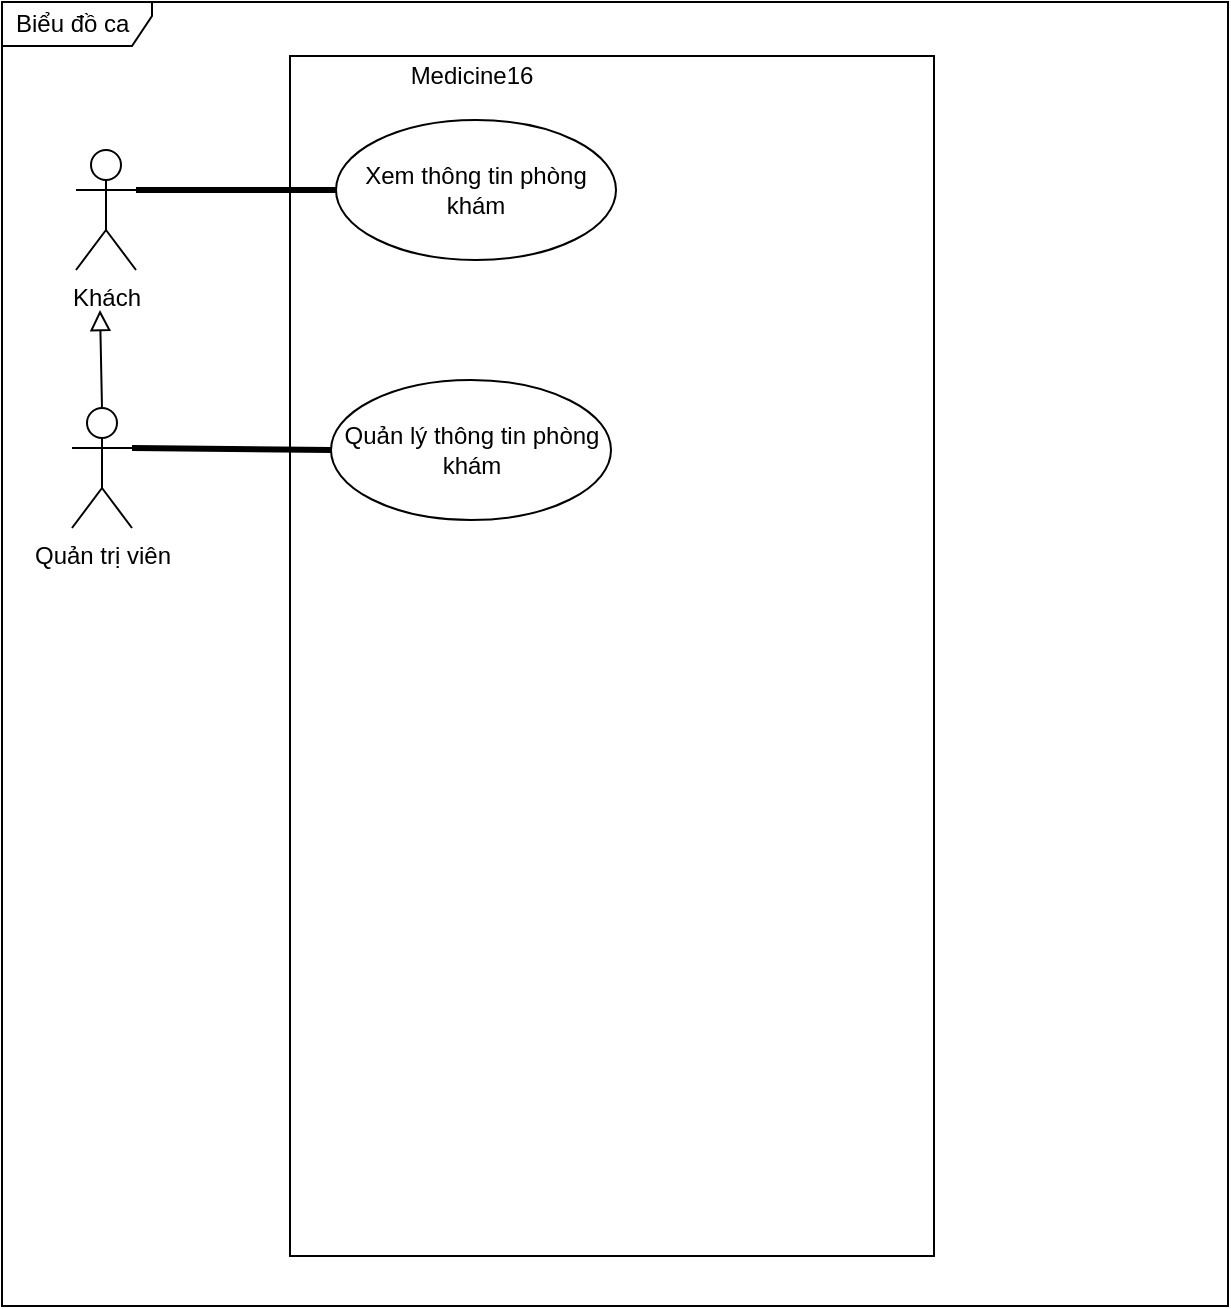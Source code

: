 <mxfile>
    <diagram id="3CGOplF_25yKbEWaD3JT" name="ca">
        <mxGraphModel dx="1423" dy="1913" grid="0" gridSize="10" guides="1" tooltips="1" connect="1" arrows="1" fold="1" page="1" pageScale="1" pageWidth="850" pageHeight="1100" math="0" shadow="0">
            <root>
                <mxCell id="0"/>
                <mxCell id="1" parent="0"/>
                <mxCell id="218" value="Biểu đồ ca" style="shape=umlFrame;whiteSpace=wrap;html=1;width=75;height=22;boundedLbl=1;verticalAlign=middle;align=left;spacingLeft=5;" parent="1" vertex="1">
                    <mxGeometry x="14" y="-76" width="613" height="652" as="geometry"/>
                </mxCell>
                <mxCell id="263" value="" style="rounded=0;whiteSpace=wrap;html=1;" parent="1" vertex="1">
                    <mxGeometry x="158" y="-49" width="322" height="600" as="geometry"/>
                </mxCell>
                <mxCell id="90" value="Quản trị viên" style="shape=umlActor;verticalLabelPosition=bottom;verticalAlign=top;html=1;" parent="1" vertex="1">
                    <mxGeometry x="49" y="127" width="30" height="60" as="geometry"/>
                </mxCell>
                <mxCell id="91" value="Xem thông tin phòng khám" style="ellipse;whiteSpace=wrap;html=1;" parent="1" vertex="1">
                    <mxGeometry x="181" y="-17" width="140" height="70" as="geometry"/>
                </mxCell>
                <mxCell id="92" value="Quản lý thông tin phòng khám" style="ellipse;whiteSpace=wrap;html=1;" parent="1" vertex="1">
                    <mxGeometry x="178.5" y="113" width="140" height="70" as="geometry"/>
                </mxCell>
                <mxCell id="93" value="" style="endArrow=none;startArrow=none;endFill=0;startFill=0;endSize=8;html=1;verticalAlign=bottom;labelBackgroundColor=none;strokeWidth=3;exitX=1;exitY=0.333;exitDx=0;exitDy=0;exitPerimeter=0;entryX=0;entryY=0.5;entryDx=0;entryDy=0;" parent="1" source="219" target="91" edge="1">
                    <mxGeometry width="160" relative="1" as="geometry">
                        <mxPoint x="68" y="130" as="sourcePoint"/>
                        <mxPoint x="211" y="231" as="targetPoint"/>
                    </mxGeometry>
                </mxCell>
                <mxCell id="94" value="" style="endArrow=none;startArrow=none;endFill=0;startFill=0;endSize=8;html=1;verticalAlign=bottom;labelBackgroundColor=none;strokeWidth=3;exitX=1;exitY=0.333;exitDx=0;exitDy=0;exitPerimeter=0;entryX=0;entryY=0.5;entryDx=0;entryDy=0;" parent="1" source="90" target="92" edge="1">
                    <mxGeometry width="160" relative="1" as="geometry">
                        <mxPoint x="68" y="130" as="sourcePoint"/>
                        <mxPoint x="337" y="242" as="targetPoint"/>
                    </mxGeometry>
                </mxCell>
                <mxCell id="219" value="Khách" style="shape=umlActor;verticalLabelPosition=bottom;verticalAlign=top;html=1;" parent="1" vertex="1">
                    <mxGeometry x="51" y="-2" width="30" height="60" as="geometry"/>
                </mxCell>
                <mxCell id="267" value="" style="endArrow=block;html=1;rounded=0;align=center;verticalAlign=bottom;endFill=0;labelBackgroundColor=none;endSize=8;exitX=0.5;exitY=0;exitDx=0;exitDy=0;exitPerimeter=0;" parent="1" source="90" edge="1">
                    <mxGeometry relative="1" as="geometry">
                        <mxPoint x="53" y="110" as="sourcePoint"/>
                        <mxPoint x="63" y="78" as="targetPoint"/>
                    </mxGeometry>
                </mxCell>
                <mxCell id="268" value="" style="resizable=0;html=1;align=center;verticalAlign=top;labelBackgroundColor=none;" parent="267" connectable="0" vertex="1">
                    <mxGeometry relative="1" as="geometry"/>
                </mxCell>
                <mxCell id="270" value="Medicine16" style="text;html=1;strokeColor=none;fillColor=none;align=center;verticalAlign=middle;whiteSpace=wrap;rounded=0;" parent="1" vertex="1">
                    <mxGeometry x="228.5" y="-49" width="40" height="20" as="geometry"/>
                </mxCell>
            </root>
        </mxGraphModel>
    </diagram>
    <diagram id="HT-kcf05mH7y3KA-HaJt" name="Nháp">
        <mxGraphModel dx="1855" dy="574" grid="0" gridSize="10" guides="1" tooltips="1" connect="1" arrows="1" fold="1" page="1" pageScale="1" pageWidth="850" pageHeight="1100" math="0" shadow="0">
            <root>
                <mxCell id="GfGqxMvwCuDYOrnApSIa-0"/>
                <mxCell id="GfGqxMvwCuDYOrnApSIa-1" parent="GfGqxMvwCuDYOrnApSIa-0"/>
                <mxCell id="KA0_QR6ETRWi7qy15WYJ-0" value="&lt;span style=&quot;font-weight: 700 ; text-align: center&quot;&gt;Biểu đồ ca&lt;/span&gt;" style="shape=umlFrame;whiteSpace=wrap;html=1;width=79;height=24;boundedLbl=1;verticalAlign=middle;align=left;spacingLeft=5;" parent="GfGqxMvwCuDYOrnApSIa-1" vertex="1">
                    <mxGeometry x="-69" y="348" width="617" height="527" as="geometry"/>
                </mxCell>
                <mxCell id="KA0_QR6ETRWi7qy15WYJ-1" value="" style="rounded=0;whiteSpace=wrap;html=1;" parent="GfGqxMvwCuDYOrnApSIa-1" vertex="1">
                    <mxGeometry x="98" y="370" width="416" height="471" as="geometry"/>
                </mxCell>
                <mxCell id="KA0_QR6ETRWi7qy15WYJ-2" value="Nhân viên" style="shape=umlActor;verticalLabelPosition=bottom;verticalAlign=top;html=1;" parent="GfGqxMvwCuDYOrnApSIa-1" vertex="1">
                    <mxGeometry x="-34" y="490" width="30" height="60" as="geometry"/>
                </mxCell>
                <mxCell id="KA0_QR6ETRWi7qy15WYJ-3" value="Quản trị viên" style="shape=umlActor;verticalLabelPosition=bottom;verticalAlign=top;html=1;" parent="GfGqxMvwCuDYOrnApSIa-1" vertex="1">
                    <mxGeometry x="-34" y="671" width="30" height="60" as="geometry"/>
                </mxCell>
                <mxCell id="KA0_QR6ETRWi7qy15WYJ-4" value="Đăng ký nhân viên mới" style="ellipse;whiteSpace=wrap;html=1;" parent="GfGqxMvwCuDYOrnApSIa-1" vertex="1">
                    <mxGeometry x="149" y="404" width="140" height="70" as="geometry"/>
                </mxCell>
                <mxCell id="KA0_QR6ETRWi7qy15WYJ-5" value="Quản lý nhân viên" style="ellipse;whiteSpace=wrap;html=1;" parent="GfGqxMvwCuDYOrnApSIa-1" vertex="1">
                    <mxGeometry x="149" y="486" width="140" height="70" as="geometry"/>
                </mxCell>
                <mxCell id="KA0_QR6ETRWi7qy15WYJ-6" value="Quản lý tài khoản" style="ellipse;whiteSpace=wrap;html=1;" parent="GfGqxMvwCuDYOrnApSIa-1" vertex="1">
                    <mxGeometry x="149" y="566" width="140" height="70" as="geometry"/>
                </mxCell>
                <mxCell id="KA0_QR6ETRWi7qy15WYJ-7" value="" style="endArrow=none;startArrow=none;endFill=0;startFill=0;endSize=8;html=1;verticalAlign=bottom;labelBackgroundColor=none;strokeWidth=3;exitX=1;exitY=0.333;exitDx=0;exitDy=0;exitPerimeter=0;entryX=0;entryY=0.5;entryDx=0;entryDy=0;" parent="GfGqxMvwCuDYOrnApSIa-1" source="KA0_QR6ETRWi7qy15WYJ-2" target="KA0_QR6ETRWi7qy15WYJ-4" edge="1">
                    <mxGeometry width="160" relative="1" as="geometry">
                        <mxPoint x="248" y="342" as="sourcePoint"/>
                        <mxPoint x="408" y="342" as="targetPoint"/>
                    </mxGeometry>
                </mxCell>
                <mxCell id="KA0_QR6ETRWi7qy15WYJ-8" value="" style="endArrow=none;startArrow=none;endFill=0;startFill=0;endSize=8;html=1;verticalAlign=bottom;labelBackgroundColor=none;strokeWidth=3;exitX=1;exitY=0.333;exitDx=0;exitDy=0;exitPerimeter=0;entryX=0;entryY=0.5;entryDx=0;entryDy=0;" parent="GfGqxMvwCuDYOrnApSIa-1" source="KA0_QR6ETRWi7qy15WYJ-2" target="KA0_QR6ETRWi7qy15WYJ-5" edge="1">
                    <mxGeometry width="160" relative="1" as="geometry">
                        <mxPoint x="248" y="342" as="sourcePoint"/>
                        <mxPoint x="408" y="342" as="targetPoint"/>
                    </mxGeometry>
                </mxCell>
                <mxCell id="KA0_QR6ETRWi7qy15WYJ-9" value="" style="endArrow=none;startArrow=none;endFill=0;startFill=0;endSize=8;html=1;verticalAlign=bottom;labelBackgroundColor=none;strokeWidth=3;exitX=1;exitY=0.333;exitDx=0;exitDy=0;exitPerimeter=0;entryX=0;entryY=0.5;entryDx=0;entryDy=0;" parent="GfGqxMvwCuDYOrnApSIa-1" source="KA0_QR6ETRWi7qy15WYJ-2" target="KA0_QR6ETRWi7qy15WYJ-6" edge="1">
                    <mxGeometry width="160" relative="1" as="geometry">
                        <mxPoint x="248" y="342" as="sourcePoint"/>
                        <mxPoint x="408" y="342" as="targetPoint"/>
                    </mxGeometry>
                </mxCell>
                <mxCell id="KA0_QR6ETRWi7qy15WYJ-10" value="Thay đổi mật khẩu" style="ellipse;whiteSpace=wrap;html=1;" parent="GfGqxMvwCuDYOrnApSIa-1" vertex="1">
                    <mxGeometry x="357" y="570.5" width="140" height="70" as="geometry"/>
                </mxCell>
                <mxCell id="KA0_QR6ETRWi7qy15WYJ-11" value="&amp;lt;&amp;lt;extend&amp;gt;&amp;gt;" style="html=1;verticalAlign=bottom;labelBackgroundColor=none;endArrow=open;endFill=0;dashed=1;exitX=0;exitY=0.5;exitDx=0;exitDy=0;entryX=0.993;entryY=0.588;entryDx=0;entryDy=0;entryPerimeter=0;" parent="GfGqxMvwCuDYOrnApSIa-1" source="KA0_QR6ETRWi7qy15WYJ-10" target="KA0_QR6ETRWi7qy15WYJ-6" edge="1">
                    <mxGeometry width="160" relative="1" as="geometry">
                        <mxPoint x="248" y="467" as="sourcePoint"/>
                        <mxPoint x="408" y="467" as="targetPoint"/>
                    </mxGeometry>
                </mxCell>
                <mxCell id="KA0_QR6ETRWi7qy15WYJ-12" value="Xóa tài khoản nhân viên" style="ellipse;whiteSpace=wrap;html=1;" parent="GfGqxMvwCuDYOrnApSIa-1" vertex="1">
                    <mxGeometry x="151.5" y="657" width="140" height="70" as="geometry"/>
                </mxCell>
                <mxCell id="KA0_QR6ETRWi7qy15WYJ-13" value="Đặt lại mật khẩu đăng nhập" style="ellipse;whiteSpace=wrap;html=1;" parent="GfGqxMvwCuDYOrnApSIa-1" vertex="1">
                    <mxGeometry x="151.5" y="744" width="140" height="70" as="geometry"/>
                </mxCell>
                <mxCell id="KA0_QR6ETRWi7qy15WYJ-14" value="" style="endArrow=none;startArrow=none;endFill=0;startFill=0;endSize=8;html=1;verticalAlign=bottom;labelBackgroundColor=none;strokeWidth=3;exitX=0;exitY=0.5;exitDx=0;exitDy=0;entryX=1;entryY=0.333;entryDx=0;entryDy=0;entryPerimeter=0;" parent="GfGqxMvwCuDYOrnApSIa-1" source="KA0_QR6ETRWi7qy15WYJ-12" target="KA0_QR6ETRWi7qy15WYJ-3" edge="1">
                    <mxGeometry width="160" relative="1" as="geometry">
                        <mxPoint x="314" y="474" as="sourcePoint"/>
                        <mxPoint x="474" y="474" as="targetPoint"/>
                    </mxGeometry>
                </mxCell>
                <mxCell id="KA0_QR6ETRWi7qy15WYJ-15" value="" style="endArrow=none;startArrow=none;endFill=0;startFill=0;endSize=8;html=1;verticalAlign=bottom;labelBackgroundColor=none;strokeWidth=3;entryX=1;entryY=0.333;entryDx=0;entryDy=0;entryPerimeter=0;exitX=0;exitY=0.5;exitDx=0;exitDy=0;" parent="GfGqxMvwCuDYOrnApSIa-1" source="KA0_QR6ETRWi7qy15WYJ-13" target="KA0_QR6ETRWi7qy15WYJ-3" edge="1">
                    <mxGeometry width="160" relative="1" as="geometry">
                        <mxPoint x="357" y="591" as="sourcePoint"/>
                        <mxPoint x="517" y="591" as="targetPoint"/>
                    </mxGeometry>
                </mxCell>
                <mxCell id="KA0_QR6ETRWi7qy15WYJ-16" value="" style="endArrow=block;html=1;rounded=0;align=center;verticalAlign=bottom;endFill=0;labelBackgroundColor=none;endSize=8;exitX=0.5;exitY=0;exitDx=0;exitDy=0;exitPerimeter=0;" parent="GfGqxMvwCuDYOrnApSIa-1" source="KA0_QR6ETRWi7qy15WYJ-3" edge="1">
                    <mxGeometry relative="1" as="geometry">
                        <mxPoint x="-46" y="652" as="sourcePoint"/>
                        <mxPoint x="-19" y="572" as="targetPoint"/>
                    </mxGeometry>
                </mxCell>
                <mxCell id="KA0_QR6ETRWi7qy15WYJ-17" value="" style="resizable=0;html=1;align=center;verticalAlign=top;labelBackgroundColor=none;" parent="KA0_QR6ETRWi7qy15WYJ-16" connectable="0" vertex="1">
                    <mxGeometry relative="1" as="geometry"/>
                </mxCell>
                <mxCell id="KA0_QR6ETRWi7qy15WYJ-18" value="Medicine16" style="text;html=1;strokeColor=none;fillColor=none;align=center;verticalAlign=middle;whiteSpace=wrap;rounded=0;" parent="GfGqxMvwCuDYOrnApSIa-1" vertex="1">
                    <mxGeometry x="274" y="374" width="40" height="20" as="geometry"/>
                </mxCell>
                <mxCell id="6dWUYyxlM9GWvyayEn2V-0" value="Admin" style="shape=umlActor;verticalLabelPosition=bottom;verticalAlign=top;html=1;" vertex="1" parent="GfGqxMvwCuDYOrnApSIa-1">
                    <mxGeometry x="697" y="1106" width="30" height="60" as="geometry"/>
                </mxCell>
                <mxCell id="6dWUYyxlM9GWvyayEn2V-1" value="Doctor" style="shape=umlActor;verticalLabelPosition=bottom;verticalAlign=top;html=1;" vertex="1" parent="GfGqxMvwCuDYOrnApSIa-1">
                    <mxGeometry x="697" y="954" width="30" height="60" as="geometry"/>
                </mxCell>
                <mxCell id="6dWUYyxlM9GWvyayEn2V-2" value="Thêm hồ sơ đến thăm" style="ellipse;whiteSpace=wrap;html=1;" vertex="1" parent="GfGqxMvwCuDYOrnApSIa-1">
                    <mxGeometry x="855" y="912" width="140" height="70" as="geometry"/>
                </mxCell>
                <mxCell id="6dWUYyxlM9GWvyayEn2V-3" value="Xem hồ sơ đến thăm" style="ellipse;whiteSpace=wrap;html=1;" vertex="1" parent="GfGqxMvwCuDYOrnApSIa-1">
                    <mxGeometry x="855" y="996" width="140" height="70" as="geometry"/>
                </mxCell>
                <mxCell id="6dWUYyxlM9GWvyayEn2V-4" value="Chỉnh sửa hồ sơ đến thăm" style="ellipse;whiteSpace=wrap;html=1;" vertex="1" parent="GfGqxMvwCuDYOrnApSIa-1">
                    <mxGeometry x="855" y="1079" width="140" height="70" as="geometry"/>
                </mxCell>
                <mxCell id="6dWUYyxlM9GWvyayEn2V-5" value="Xóa hồ sơ đến thăm" style="ellipse;whiteSpace=wrap;html=1;" vertex="1" parent="GfGqxMvwCuDYOrnApSIa-1">
                    <mxGeometry x="855" y="1162" width="140" height="70" as="geometry"/>
                </mxCell>
                <mxCell id="6dWUYyxlM9GWvyayEn2V-6" value="Thêm hồ sơ đơn thuốc" style="ellipse;whiteSpace=wrap;html=1;" vertex="1" parent="GfGqxMvwCuDYOrnApSIa-1">
                    <mxGeometry x="1067" y="915" width="140" height="70" as="geometry"/>
                </mxCell>
                <mxCell id="6dWUYyxlM9GWvyayEn2V-7" value="Chỉnh sửa hồ sơ đơn thuốc" style="ellipse;whiteSpace=wrap;html=1;" vertex="1" parent="GfGqxMvwCuDYOrnApSIa-1">
                    <mxGeometry x="1063" y="996" width="140" height="70" as="geometry"/>
                </mxCell>
                <mxCell id="6dWUYyxlM9GWvyayEn2V-8" value="Xóa hồ sơ đơn thuốc" style="ellipse;whiteSpace=wrap;html=1;" vertex="1" parent="GfGqxMvwCuDYOrnApSIa-1">
                    <mxGeometry x="1063" y="1087" width="140" height="70" as="geometry"/>
                </mxCell>
                <mxCell id="6dWUYyxlM9GWvyayEn2V-9" value="" style="endArrow=none;startArrow=none;endFill=0;startFill=0;endSize=8;html=1;verticalAlign=bottom;labelBackgroundColor=none;strokeWidth=3;exitX=1;exitY=0.333;exitDx=0;exitDy=0;exitPerimeter=0;entryX=0;entryY=0.5;entryDx=0;entryDy=0;" edge="1" parent="GfGqxMvwCuDYOrnApSIa-1" source="6dWUYyxlM9GWvyayEn2V-1" target="6dWUYyxlM9GWvyayEn2V-2">
                    <mxGeometry width="160" relative="1" as="geometry">
                        <mxPoint x="747" y="993" as="sourcePoint"/>
                        <mxPoint x="907" y="993" as="targetPoint"/>
                    </mxGeometry>
                </mxCell>
                <mxCell id="6dWUYyxlM9GWvyayEn2V-10" value="" style="endArrow=none;startArrow=none;endFill=0;startFill=0;endSize=8;html=1;verticalAlign=bottom;labelBackgroundColor=none;strokeWidth=3;exitX=1;exitY=0.333;exitDx=0;exitDy=0;exitPerimeter=0;entryX=0;entryY=0.5;entryDx=0;entryDy=0;" edge="1" parent="GfGqxMvwCuDYOrnApSIa-1" source="6dWUYyxlM9GWvyayEn2V-1" target="6dWUYyxlM9GWvyayEn2V-3">
                    <mxGeometry width="160" relative="1" as="geometry">
                        <mxPoint x="732" y="1008" as="sourcePoint"/>
                        <mxPoint x="892" y="1008" as="targetPoint"/>
                    </mxGeometry>
                </mxCell>
                <mxCell id="6dWUYyxlM9GWvyayEn2V-11" value="" style="endArrow=none;startArrow=none;endFill=0;startFill=0;endSize=8;html=1;verticalAlign=bottom;labelBackgroundColor=none;strokeWidth=3;exitX=1;exitY=0.333;exitDx=0;exitDy=0;exitPerimeter=0;entryX=0;entryY=0.5;entryDx=0;entryDy=0;" edge="1" parent="GfGqxMvwCuDYOrnApSIa-1" source="6dWUYyxlM9GWvyayEn2V-1" target="6dWUYyxlM9GWvyayEn2V-4">
                    <mxGeometry width="160" relative="1" as="geometry">
                        <mxPoint x="984" y="993" as="sourcePoint"/>
                        <mxPoint x="1144" y="993" as="targetPoint"/>
                    </mxGeometry>
                </mxCell>
                <mxCell id="6dWUYyxlM9GWvyayEn2V-12" value="" style="endArrow=none;startArrow=none;endFill=0;startFill=0;endSize=8;html=1;verticalAlign=bottom;labelBackgroundColor=none;strokeWidth=3;exitX=1;exitY=0.333;exitDx=0;exitDy=0;exitPerimeter=0;entryX=0;entryY=0.5;entryDx=0;entryDy=0;" edge="1" parent="GfGqxMvwCuDYOrnApSIa-1" source="6dWUYyxlM9GWvyayEn2V-1" target="6dWUYyxlM9GWvyayEn2V-5">
                    <mxGeometry width="160" relative="1" as="geometry">
                        <mxPoint x="984" y="993" as="sourcePoint"/>
                        <mxPoint x="1144" y="993" as="targetPoint"/>
                    </mxGeometry>
                </mxCell>
                <mxCell id="6dWUYyxlM9GWvyayEn2V-13" value="&amp;lt;&amp;lt;include&amp;gt;&amp;gt;" style="html=1;verticalAlign=bottom;labelBackgroundColor=none;endArrow=open;endFill=0;dashed=1;exitX=1;exitY=0.5;exitDx=0;exitDy=0;entryX=0;entryY=0.457;entryDx=0;entryDy=0;entryPerimeter=0;" edge="1" parent="GfGqxMvwCuDYOrnApSIa-1" source="6dWUYyxlM9GWvyayEn2V-2" target="6dWUYyxlM9GWvyayEn2V-6">
                    <mxGeometry width="160" relative="1" as="geometry">
                        <mxPoint x="963" y="923" as="sourcePoint"/>
                        <mxPoint x="1123" y="923" as="targetPoint"/>
                    </mxGeometry>
                </mxCell>
                <mxCell id="6dWUYyxlM9GWvyayEn2V-14" value="&amp;lt;&amp;lt;extend&amp;gt;&amp;gt;" style="html=1;verticalAlign=bottom;labelBackgroundColor=none;endArrow=open;endFill=0;dashed=1;entryX=1;entryY=0;entryDx=0;entryDy=0;exitX=0;exitY=0.5;exitDx=0;exitDy=0;" edge="1" parent="GfGqxMvwCuDYOrnApSIa-1" source="6dWUYyxlM9GWvyayEn2V-7" target="6dWUYyxlM9GWvyayEn2V-4">
                    <mxGeometry width="160" relative="1" as="geometry">
                        <mxPoint x="1031" y="984" as="sourcePoint"/>
                        <mxPoint x="1149" y="993" as="targetPoint"/>
                    </mxGeometry>
                </mxCell>
                <mxCell id="6dWUYyxlM9GWvyayEn2V-15" value="&amp;lt;&amp;lt;extend&amp;gt;&amp;gt;" style="html=1;verticalAlign=bottom;labelBackgroundColor=none;endArrow=open;endFill=0;dashed=1;entryX=1;entryY=0.5;entryDx=0;entryDy=0;exitX=0;exitY=0.5;exitDx=0;exitDy=0;" edge="1" parent="GfGqxMvwCuDYOrnApSIa-1" source="6dWUYyxlM9GWvyayEn2V-8" target="6dWUYyxlM9GWvyayEn2V-4">
                    <mxGeometry width="160" relative="1" as="geometry">
                        <mxPoint x="989" y="993" as="sourcePoint"/>
                        <mxPoint x="1149" y="993" as="targetPoint"/>
                    </mxGeometry>
                </mxCell>
                <mxCell id="6dWUYyxlM9GWvyayEn2V-16" value="" style="endArrow=none;startArrow=none;endFill=0;startFill=0;endSize=8;html=1;verticalAlign=bottom;labelBackgroundColor=none;strokeWidth=3;exitX=1;exitY=0.333;exitDx=0;exitDy=0;exitPerimeter=0;entryX=0;entryY=0.5;entryDx=0;entryDy=0;" edge="1" parent="GfGqxMvwCuDYOrnApSIa-1" source="6dWUYyxlM9GWvyayEn2V-0" target="6dWUYyxlM9GWvyayEn2V-2">
                    <mxGeometry width="160" relative="1" as="geometry">
                        <mxPoint x="943" y="1007" as="sourcePoint"/>
                        <mxPoint x="1103" y="1007" as="targetPoint"/>
                    </mxGeometry>
                </mxCell>
                <mxCell id="6dWUYyxlM9GWvyayEn2V-17" value="" style="endArrow=none;startArrow=none;endFill=0;startFill=0;endSize=8;html=1;verticalAlign=bottom;labelBackgroundColor=none;strokeWidth=3;exitX=1;exitY=0.333;exitDx=0;exitDy=0;exitPerimeter=0;entryX=0;entryY=0.5;entryDx=0;entryDy=0;" edge="1" parent="GfGqxMvwCuDYOrnApSIa-1" source="6dWUYyxlM9GWvyayEn2V-0" target="6dWUYyxlM9GWvyayEn2V-3">
                    <mxGeometry width="160" relative="1" as="geometry">
                        <mxPoint x="943" y="1007" as="sourcePoint"/>
                        <mxPoint x="1103" y="1007" as="targetPoint"/>
                    </mxGeometry>
                </mxCell>
                <mxCell id="6dWUYyxlM9GWvyayEn2V-18" value="" style="endArrow=none;startArrow=none;endFill=0;startFill=0;endSize=8;html=1;verticalAlign=bottom;labelBackgroundColor=none;strokeWidth=3;exitX=1;exitY=0.333;exitDx=0;exitDy=0;exitPerimeter=0;entryX=0;entryY=0.5;entryDx=0;entryDy=0;" edge="1" parent="GfGqxMvwCuDYOrnApSIa-1" source="6dWUYyxlM9GWvyayEn2V-0" target="6dWUYyxlM9GWvyayEn2V-4">
                    <mxGeometry width="160" relative="1" as="geometry">
                        <mxPoint x="943" y="1007" as="sourcePoint"/>
                        <mxPoint x="1103" y="1007" as="targetPoint"/>
                    </mxGeometry>
                </mxCell>
                <mxCell id="6dWUYyxlM9GWvyayEn2V-19" value="" style="endArrow=none;startArrow=none;endFill=0;startFill=0;endSize=8;html=1;verticalAlign=bottom;labelBackgroundColor=none;strokeWidth=3;exitX=1;exitY=0.333;exitDx=0;exitDy=0;exitPerimeter=0;entryX=0;entryY=0.5;entryDx=0;entryDy=0;" edge="1" parent="GfGqxMvwCuDYOrnApSIa-1" source="6dWUYyxlM9GWvyayEn2V-0" target="6dWUYyxlM9GWvyayEn2V-5">
                    <mxGeometry width="160" relative="1" as="geometry">
                        <mxPoint x="943" y="1007" as="sourcePoint"/>
                        <mxPoint x="1103" y="1007" as="targetPoint"/>
                    </mxGeometry>
                </mxCell>
                <mxCell id="6dWUYyxlM9GWvyayEn2V-20" value="Quản lý lịch sử thăm khám bệnh nhân " style="text;align=center;fontStyle=1;verticalAlign=middle;spacingLeft=3;spacingRight=3;strokeColor=none;rotatable=0;points=[[0,0.5],[1,0.5]];portConstraint=eastwest;" vertex="1" parent="GfGqxMvwCuDYOrnApSIa-1">
                    <mxGeometry x="913" y="1253" width="80" height="26" as="geometry"/>
                </mxCell>
                <mxCell id="nks8BaE6GxC6ngmw0A5t-0" value="&lt;div style=&quot;text-align: center&quot;&gt;&lt;span&gt;&lt;b&gt;Biểu đồ ca&lt;/b&gt;&lt;/span&gt;&lt;/div&gt;" style="shape=umlFrame;whiteSpace=wrap;html=1;width=82;height=23;boundedLbl=1;verticalAlign=middle;align=left;spacingLeft=5;" vertex="1" parent="GfGqxMvwCuDYOrnApSIa-1">
                    <mxGeometry x="-123" y="954" width="739" height="467" as="geometry"/>
                </mxCell>
                <mxCell id="nks8BaE6GxC6ngmw0A5t-1" value="" style="rounded=0;whiteSpace=wrap;html=1;" vertex="1" parent="GfGqxMvwCuDYOrnApSIa-1">
                    <mxGeometry x="102" y="1003.5" width="214" height="368" as="geometry"/>
                </mxCell>
                <mxCell id="nks8BaE6GxC6ngmw0A5t-2" value="Nhân viên" style="shape=umlActor;verticalLabelPosition=bottom;verticalAlign=top;html=1;" vertex="1" parent="GfGqxMvwCuDYOrnApSIa-1">
                    <mxGeometry x="-85" y="1139" width="30" height="60" as="geometry"/>
                </mxCell>
                <mxCell id="nks8BaE6GxC6ngmw0A5t-3" value="Quản trị viên" style="shape=umlActor;verticalLabelPosition=bottom;verticalAlign=top;html=1;" vertex="1" parent="GfGqxMvwCuDYOrnApSIa-1">
                    <mxGeometry x="-85" y="1284" width="30" height="60" as="geometry"/>
                </mxCell>
                <mxCell id="nks8BaE6GxC6ngmw0A5t-4" value="Thêm thông tin thuốc" style="ellipse;whiteSpace=wrap;html=1;" vertex="1" parent="GfGqxMvwCuDYOrnApSIa-1">
                    <mxGeometry x="139" y="1031" width="140" height="70" as="geometry"/>
                </mxCell>
                <mxCell id="nks8BaE6GxC6ngmw0A5t-5" value="Xem chi tiêt sản phẩm" style="ellipse;whiteSpace=wrap;html=1;" vertex="1" parent="GfGqxMvwCuDYOrnApSIa-1">
                    <mxGeometry x="142" y="1114" width="140" height="70" as="geometry"/>
                </mxCell>
                <mxCell id="nks8BaE6GxC6ngmw0A5t-6" value="Chỉnh sửa chi tiết sản phẩm" style="ellipse;whiteSpace=wrap;html=1;" vertex="1" parent="GfGqxMvwCuDYOrnApSIa-1">
                    <mxGeometry x="142" y="1199" width="140" height="70" as="geometry"/>
                </mxCell>
                <mxCell id="nks8BaE6GxC6ngmw0A5t-7" value="Xóa sản phẩm" style="ellipse;whiteSpace=wrap;html=1;" vertex="1" parent="GfGqxMvwCuDYOrnApSIa-1">
                    <mxGeometry x="142" y="1281" width="140" height="70" as="geometry"/>
                </mxCell>
                <mxCell id="nks8BaE6GxC6ngmw0A5t-8" value="" style="endArrow=none;startArrow=none;endFill=0;startFill=0;endSize=8;html=1;verticalAlign=bottom;labelBackgroundColor=none;strokeWidth=3;exitX=1;exitY=0.333;exitDx=0;exitDy=0;exitPerimeter=0;entryX=0;entryY=0.5;entryDx=0;entryDy=0;" edge="1" parent="GfGqxMvwCuDYOrnApSIa-1" source="nks8BaE6GxC6ngmw0A5t-2" target="nks8BaE6GxC6ngmw0A5t-4">
                    <mxGeometry width="160" relative="1" as="geometry">
                        <mxPoint x="260" y="788" as="sourcePoint"/>
                        <mxPoint x="420" y="788" as="targetPoint"/>
                    </mxGeometry>
                </mxCell>
                <mxCell id="nks8BaE6GxC6ngmw0A5t-9" value="" style="endArrow=none;startArrow=none;endFill=0;startFill=0;endSize=8;html=1;verticalAlign=bottom;labelBackgroundColor=none;strokeWidth=3;exitX=1;exitY=0.333;exitDx=0;exitDy=0;exitPerimeter=0;entryX=0;entryY=0.5;entryDx=0;entryDy=0;" edge="1" parent="GfGqxMvwCuDYOrnApSIa-1" source="nks8BaE6GxC6ngmw0A5t-2" target="nks8BaE6GxC6ngmw0A5t-5">
                    <mxGeometry width="160" relative="1" as="geometry">
                        <mxPoint x="260" y="788" as="sourcePoint"/>
                        <mxPoint x="420" y="788" as="targetPoint"/>
                    </mxGeometry>
                </mxCell>
                <mxCell id="nks8BaE6GxC6ngmw0A5t-10" value="" style="endArrow=none;startArrow=none;endFill=0;startFill=0;endSize=8;html=1;verticalAlign=bottom;labelBackgroundColor=none;strokeWidth=3;exitX=1;exitY=0.333;exitDx=0;exitDy=0;exitPerimeter=0;entryX=0;entryY=0.5;entryDx=0;entryDy=0;" edge="1" parent="GfGqxMvwCuDYOrnApSIa-1" source="nks8BaE6GxC6ngmw0A5t-2" target="nks8BaE6GxC6ngmw0A5t-6">
                    <mxGeometry width="160" relative="1" as="geometry">
                        <mxPoint x="260" y="788" as="sourcePoint"/>
                        <mxPoint x="420" y="788" as="targetPoint"/>
                    </mxGeometry>
                </mxCell>
                <mxCell id="nks8BaE6GxC6ngmw0A5t-11" value="" style="endArrow=none;startArrow=none;endFill=0;startFill=0;endSize=8;html=1;verticalAlign=bottom;labelBackgroundColor=none;strokeWidth=3;exitX=1;exitY=0.333;exitDx=0;exitDy=0;exitPerimeter=0;entryX=0;entryY=0.5;entryDx=0;entryDy=0;" edge="1" parent="GfGqxMvwCuDYOrnApSIa-1" source="nks8BaE6GxC6ngmw0A5t-2" target="nks8BaE6GxC6ngmw0A5t-7">
                    <mxGeometry width="160" relative="1" as="geometry">
                        <mxPoint x="260" y="788" as="sourcePoint"/>
                        <mxPoint x="420" y="788" as="targetPoint"/>
                    </mxGeometry>
                </mxCell>
                <mxCell id="nks8BaE6GxC6ngmw0A5t-12" value="Medicine16" style="text;html=1;strokeColor=none;fillColor=none;align=center;verticalAlign=middle;whiteSpace=wrap;rounded=0;" vertex="1" parent="GfGqxMvwCuDYOrnApSIa-1">
                    <mxGeometry x="186" y="1006" width="40" height="20" as="geometry"/>
                </mxCell>
                <mxCell id="ZCxAUJYwfQbgTQO_Qc_V-0" value="" style="html=1;" vertex="1" parent="GfGqxMvwCuDYOrnApSIa-1">
                    <mxGeometry x="888" y="238" width="463" height="380" as="geometry"/>
                </mxCell>
                <mxCell id="ZCxAUJYwfQbgTQO_Qc_V-1" value="User" style="shape=umlActor;verticalLabelPosition=bottom;verticalAlign=top;html=1;" vertex="1" parent="GfGqxMvwCuDYOrnApSIa-1">
                    <mxGeometry x="725" y="325" width="30" height="60" as="geometry"/>
                </mxCell>
                <mxCell id="ZCxAUJYwfQbgTQO_Qc_V-2" value="Doctor" style="shape=umlActor;verticalLabelPosition=bottom;verticalAlign=top;html=1;" vertex="1" parent="GfGqxMvwCuDYOrnApSIa-1">
                    <mxGeometry x="772" y="323" width="30" height="60" as="geometry"/>
                </mxCell>
                <mxCell id="ZCxAUJYwfQbgTQO_Qc_V-3" value="Admin" style="shape=umlActor;verticalLabelPosition=bottom;verticalAlign=top;html=1;" vertex="1" parent="GfGqxMvwCuDYOrnApSIa-1">
                    <mxGeometry x="772" y="461" width="30" height="60" as="geometry"/>
                </mxCell>
                <mxCell id="ZCxAUJYwfQbgTQO_Qc_V-4" value="Đăng ký bệnh nhân mới" style="ellipse;whiteSpace=wrap;html=1;" vertex="1" parent="GfGqxMvwCuDYOrnApSIa-1">
                    <mxGeometry x="966" y="259" width="140" height="70" as="geometry"/>
                </mxCell>
                <mxCell id="ZCxAUJYwfQbgTQO_Qc_V-5" value="Xem hồ sơ bệnh nhân" style="ellipse;whiteSpace=wrap;html=1;" vertex="1" parent="GfGqxMvwCuDYOrnApSIa-1">
                    <mxGeometry x="963" y="345" width="140" height="70" as="geometry"/>
                </mxCell>
                <mxCell id="ZCxAUJYwfQbgTQO_Qc_V-6" value="Chỉnh sửa hồ sơ bệnh nhân" style="ellipse;whiteSpace=wrap;html=1;" vertex="1" parent="GfGqxMvwCuDYOrnApSIa-1">
                    <mxGeometry x="961" y="431" width="140" height="70" as="geometry"/>
                </mxCell>
                <mxCell id="ZCxAUJYwfQbgTQO_Qc_V-7" value="Xóa hồ sơ bệnh nhân" style="ellipse;whiteSpace=wrap;html=1;" vertex="1" parent="GfGqxMvwCuDYOrnApSIa-1">
                    <mxGeometry x="961" y="521" width="140" height="70" as="geometry"/>
                </mxCell>
                <mxCell id="ZCxAUJYwfQbgTQO_Qc_V-8" value="In thẻ hội viên bệnh nhân" style="ellipse;whiteSpace=wrap;html=1;" vertex="1" parent="GfGqxMvwCuDYOrnApSIa-1">
                    <mxGeometry x="1181" y="261" width="140" height="70" as="geometry"/>
                </mxCell>
                <mxCell id="ZCxAUJYwfQbgTQO_Qc_V-9" value="In báo cáo phòng khám" style="ellipse;whiteSpace=wrap;html=1;" vertex="1" parent="GfGqxMvwCuDYOrnApSIa-1">
                    <mxGeometry x="1175" y="338" width="140" height="70" as="geometry"/>
                </mxCell>
                <mxCell id="ZCxAUJYwfQbgTQO_Qc_V-10" value="In hóa đơn" style="ellipse;whiteSpace=wrap;html=1;" vertex="1" parent="GfGqxMvwCuDYOrnApSIa-1">
                    <mxGeometry x="1175" y="415" width="140" height="70" as="geometry"/>
                </mxCell>
                <mxCell id="ZCxAUJYwfQbgTQO_Qc_V-11" value="" style="endArrow=none;startArrow=none;endFill=0;startFill=0;endSize=8;html=1;verticalAlign=bottom;labelBackgroundColor=none;strokeWidth=3;exitX=1;exitY=0.333;exitDx=0;exitDy=0;exitPerimeter=0;entryX=0;entryY=0.5;entryDx=0;entryDy=0;" edge="1" parent="GfGqxMvwCuDYOrnApSIa-1" source="ZCxAUJYwfQbgTQO_Qc_V-2" target="ZCxAUJYwfQbgTQO_Qc_V-4">
                    <mxGeometry width="160" relative="1" as="geometry">
                        <mxPoint x="955" y="456" as="sourcePoint"/>
                        <mxPoint x="1115" y="456" as="targetPoint"/>
                    </mxGeometry>
                </mxCell>
                <mxCell id="ZCxAUJYwfQbgTQO_Qc_V-12" value="" style="endArrow=none;startArrow=none;endFill=0;startFill=0;endSize=8;html=1;verticalAlign=bottom;labelBackgroundColor=none;strokeWidth=3;exitX=1;exitY=0.333;exitDx=0;exitDy=0;exitPerimeter=0;entryX=0;entryY=0.5;entryDx=0;entryDy=0;" edge="1" parent="GfGqxMvwCuDYOrnApSIa-1" source="ZCxAUJYwfQbgTQO_Qc_V-2" target="ZCxAUJYwfQbgTQO_Qc_V-5">
                    <mxGeometry width="160" relative="1" as="geometry">
                        <mxPoint x="955" y="456" as="sourcePoint"/>
                        <mxPoint x="1115" y="456" as="targetPoint"/>
                    </mxGeometry>
                </mxCell>
                <mxCell id="ZCxAUJYwfQbgTQO_Qc_V-13" value="" style="endArrow=none;startArrow=none;endFill=0;startFill=0;endSize=8;html=1;verticalAlign=bottom;labelBackgroundColor=none;strokeWidth=3;exitX=1;exitY=0.333;exitDx=0;exitDy=0;exitPerimeter=0;entryX=0;entryY=0.5;entryDx=0;entryDy=0;" edge="1" parent="GfGqxMvwCuDYOrnApSIa-1" source="ZCxAUJYwfQbgTQO_Qc_V-2" target="ZCxAUJYwfQbgTQO_Qc_V-6">
                    <mxGeometry width="160" relative="1" as="geometry">
                        <mxPoint x="955" y="456" as="sourcePoint"/>
                        <mxPoint x="1115" y="456" as="targetPoint"/>
                    </mxGeometry>
                </mxCell>
                <mxCell id="ZCxAUJYwfQbgTQO_Qc_V-14" value="" style="endArrow=none;startArrow=none;endFill=0;startFill=0;endSize=8;html=1;verticalAlign=bottom;labelBackgroundColor=none;strokeWidth=3;exitX=1;exitY=0.333;exitDx=0;exitDy=0;exitPerimeter=0;entryX=0;entryY=0.5;entryDx=0;entryDy=0;" edge="1" parent="GfGqxMvwCuDYOrnApSIa-1" source="ZCxAUJYwfQbgTQO_Qc_V-3" target="ZCxAUJYwfQbgTQO_Qc_V-7">
                    <mxGeometry width="160" relative="1" as="geometry">
                        <mxPoint x="913" y="456" as="sourcePoint"/>
                        <mxPoint x="1073" y="456" as="targetPoint"/>
                    </mxGeometry>
                </mxCell>
                <mxCell id="ZCxAUJYwfQbgTQO_Qc_V-15" value="" style="endArrow=none;startArrow=none;endFill=0;startFill=0;endSize=8;html=1;verticalAlign=bottom;labelBackgroundColor=none;strokeWidth=3;exitX=1;exitY=0.333;exitDx=0;exitDy=0;exitPerimeter=0;entryX=0;entryY=0.5;entryDx=0;entryDy=0;" edge="1" parent="GfGqxMvwCuDYOrnApSIa-1" source="ZCxAUJYwfQbgTQO_Qc_V-3" target="ZCxAUJYwfQbgTQO_Qc_V-6">
                    <mxGeometry width="160" relative="1" as="geometry">
                        <mxPoint x="913" y="456" as="sourcePoint"/>
                        <mxPoint x="1073" y="456" as="targetPoint"/>
                    </mxGeometry>
                </mxCell>
                <mxCell id="ZCxAUJYwfQbgTQO_Qc_V-16" value="" style="endArrow=none;startArrow=none;endFill=0;startFill=0;endSize=8;html=1;verticalAlign=bottom;labelBackgroundColor=none;strokeWidth=3;exitX=1;exitY=0.333;exitDx=0;exitDy=0;exitPerimeter=0;entryX=0;entryY=0.5;entryDx=0;entryDy=0;" edge="1" parent="GfGqxMvwCuDYOrnApSIa-1" source="ZCxAUJYwfQbgTQO_Qc_V-3" target="ZCxAUJYwfQbgTQO_Qc_V-5">
                    <mxGeometry width="160" relative="1" as="geometry">
                        <mxPoint x="913" y="456" as="sourcePoint"/>
                        <mxPoint x="1073" y="456" as="targetPoint"/>
                    </mxGeometry>
                </mxCell>
                <mxCell id="ZCxAUJYwfQbgTQO_Qc_V-17" value="" style="endArrow=none;startArrow=none;endFill=0;startFill=0;endSize=8;html=1;verticalAlign=bottom;labelBackgroundColor=none;strokeWidth=3;exitX=1;exitY=0.333;exitDx=0;exitDy=0;exitPerimeter=0;entryX=0;entryY=0.5;entryDx=0;entryDy=0;" edge="1" parent="GfGqxMvwCuDYOrnApSIa-1" source="ZCxAUJYwfQbgTQO_Qc_V-3" target="ZCxAUJYwfQbgTQO_Qc_V-4">
                    <mxGeometry width="160" relative="1" as="geometry">
                        <mxPoint x="913" y="456" as="sourcePoint"/>
                        <mxPoint x="1073" y="456" as="targetPoint"/>
                    </mxGeometry>
                </mxCell>
                <mxCell id="ZCxAUJYwfQbgTQO_Qc_V-18" value="&amp;lt;&amp;lt;extend&amp;gt;&amp;gt;" style="html=1;verticalAlign=bottom;labelBackgroundColor=none;endArrow=open;endFill=0;dashed=1;exitX=0;exitY=0.5;exitDx=0;exitDy=0;entryX=1;entryY=1;entryDx=0;entryDy=0;exitPerimeter=0;" edge="1" parent="GfGqxMvwCuDYOrnApSIa-1" source="ZCxAUJYwfQbgTQO_Qc_V-10" target="ZCxAUJYwfQbgTQO_Qc_V-5">
                    <mxGeometry width="160" relative="1" as="geometry">
                        <mxPoint x="992" y="500" as="sourcePoint"/>
                        <mxPoint x="1152" y="500" as="targetPoint"/>
                    </mxGeometry>
                </mxCell>
                <mxCell id="ZCxAUJYwfQbgTQO_Qc_V-19" value="&amp;lt;&amp;lt;extend&amp;gt;&amp;gt;" style="html=1;verticalAlign=bottom;labelBackgroundColor=none;endArrow=open;endFill=0;dashed=1;exitX=0;exitY=1;exitDx=0;exitDy=0;entryX=0.786;entryY=0.014;entryDx=0;entryDy=0;entryPerimeter=0;" edge="1" parent="GfGqxMvwCuDYOrnApSIa-1" source="ZCxAUJYwfQbgTQO_Qc_V-8" target="ZCxAUJYwfQbgTQO_Qc_V-5">
                    <mxGeometry width="160" relative="1" as="geometry">
                        <mxPoint x="1065" y="448.5" as="sourcePoint"/>
                        <mxPoint x="960" y="367.5" as="targetPoint"/>
                    </mxGeometry>
                </mxCell>
                <mxCell id="ZCxAUJYwfQbgTQO_Qc_V-20" value="&amp;lt;&amp;lt;extend&amp;gt;&amp;gt;" style="html=1;verticalAlign=bottom;labelBackgroundColor=none;endArrow=open;endFill=0;dashed=1;exitX=0;exitY=0.5;exitDx=0;exitDy=0;" edge="1" parent="GfGqxMvwCuDYOrnApSIa-1" source="ZCxAUJYwfQbgTQO_Qc_V-9" target="ZCxAUJYwfQbgTQO_Qc_V-5">
                    <mxGeometry width="160" relative="1" as="geometry">
                        <mxPoint x="1123" y="452" as="sourcePoint"/>
                        <mxPoint x="979" y="394" as="targetPoint"/>
                    </mxGeometry>
                </mxCell>
                <mxCell id="ZCxAUJYwfQbgTQO_Qc_V-21" value="&lt;span style=&quot;font-weight: 700 ; text-align: center&quot;&gt;Biểu đồ ca&lt;/span&gt;" style="shape=umlFrame;whiteSpace=wrap;html=1;width=120;height=30;boundedLbl=1;verticalAlign=middle;align=left;spacingLeft=5;" vertex="1" parent="GfGqxMvwCuDYOrnApSIa-1">
                    <mxGeometry x="688" y="189" width="732" height="468" as="geometry"/>
                </mxCell>
                <mxCell id="8SRi8og-J3FwQAxNbXJe-0" value="Quản lý lịch hẹn bênh nhân" style="text;align=center;fontStyle=1;verticalAlign=middle;spacingLeft=3;spacingRight=3;strokeColor=none;rotatable=0;points=[[0,0.5],[1,0.5]];portConstraint=eastwest;" vertex="1" parent="GfGqxMvwCuDYOrnApSIa-1">
                    <mxGeometry x="1564" y="1248" width="80" height="26" as="geometry"/>
                </mxCell>
                <mxCell id="8SRi8og-J3FwQAxNbXJe-1" value="Admin" style="shape=umlActor;verticalLabelPosition=bottom;verticalAlign=top;html=1;" vertex="1" parent="GfGqxMvwCuDYOrnApSIa-1">
                    <mxGeometry x="1326" y="933" width="30" height="60" as="geometry"/>
                </mxCell>
                <mxCell id="8SRi8og-J3FwQAxNbXJe-2" value="Doctor" style="shape=umlActor;verticalLabelPosition=bottom;verticalAlign=top;html=1;" vertex="1" parent="GfGqxMvwCuDYOrnApSIa-1">
                    <mxGeometry x="1388" y="933" width="30" height="60" as="geometry"/>
                </mxCell>
                <mxCell id="8SRi8og-J3FwQAxNbXJe-3" value="Staff" style="shape=umlActor;verticalLabelPosition=bottom;verticalAlign=top;html=1;" vertex="1" parent="GfGqxMvwCuDYOrnApSIa-1">
                    <mxGeometry x="1452" y="936" width="30" height="60" as="geometry"/>
                </mxCell>
                <mxCell id="8SRi8og-J3FwQAxNbXJe-4" value="Thêm lịch hẹn mới" style="ellipse;whiteSpace=wrap;html=1;" vertex="1" parent="GfGqxMvwCuDYOrnApSIa-1">
                    <mxGeometry x="1567" y="871" width="140" height="70" as="geometry"/>
                </mxCell>
                <mxCell id="8SRi8og-J3FwQAxNbXJe-5" value="Xem chi tiết lịch hẹn" style="ellipse;whiteSpace=wrap;html=1;" vertex="1" parent="GfGqxMvwCuDYOrnApSIa-1">
                    <mxGeometry x="1567" y="966" width="140" height="70" as="geometry"/>
                </mxCell>
                <mxCell id="8SRi8og-J3FwQAxNbXJe-6" value="Chỉnh sửa lịch hẹn" style="ellipse;whiteSpace=wrap;html=1;" vertex="1" parent="GfGqxMvwCuDYOrnApSIa-1">
                    <mxGeometry x="1567" y="1060" width="140" height="70" as="geometry"/>
                </mxCell>
                <mxCell id="8SRi8og-J3FwQAxNbXJe-7" value="Xóa lịch hẹn" style="ellipse;whiteSpace=wrap;html=1;" vertex="1" parent="GfGqxMvwCuDYOrnApSIa-1">
                    <mxGeometry x="1567" y="1154" width="140" height="70" as="geometry"/>
                </mxCell>
                <mxCell id="8SRi8og-J3FwQAxNbXJe-8" value="" style="endArrow=none;startArrow=none;endFill=0;startFill=0;endSize=8;html=1;verticalAlign=bottom;labelBackgroundColor=none;strokeWidth=3;exitX=1;exitY=0.333;exitDx=0;exitDy=0;exitPerimeter=0;entryX=0;entryY=0.5;entryDx=0;entryDy=0;" edge="1" parent="GfGqxMvwCuDYOrnApSIa-1" source="8SRi8og-J3FwQAxNbXJe-3" target="8SRi8og-J3FwQAxNbXJe-4">
                    <mxGeometry width="160" relative="1" as="geometry">
                        <mxPoint x="1574" y="1088" as="sourcePoint"/>
                        <mxPoint x="1734" y="1088" as="targetPoint"/>
                    </mxGeometry>
                </mxCell>
                <mxCell id="8SRi8og-J3FwQAxNbXJe-9" value="" style="endArrow=none;startArrow=none;endFill=0;startFill=0;endSize=8;html=1;verticalAlign=bottom;labelBackgroundColor=none;strokeWidth=3;exitX=1;exitY=0.333;exitDx=0;exitDy=0;exitPerimeter=0;entryX=0;entryY=0.5;entryDx=0;entryDy=0;" edge="1" parent="GfGqxMvwCuDYOrnApSIa-1" source="8SRi8og-J3FwQAxNbXJe-3" target="8SRi8og-J3FwQAxNbXJe-5">
                    <mxGeometry width="160" relative="1" as="geometry">
                        <mxPoint x="1574" y="1088" as="sourcePoint"/>
                        <mxPoint x="1569" y="1000" as="targetPoint"/>
                    </mxGeometry>
                </mxCell>
                <mxCell id="8SRi8og-J3FwQAxNbXJe-10" value="" style="endArrow=none;startArrow=none;endFill=0;startFill=0;endSize=8;html=1;verticalAlign=bottom;labelBackgroundColor=none;strokeWidth=3;exitX=1;exitY=0.333;exitDx=0;exitDy=0;exitPerimeter=0;entryX=0;entryY=0.5;entryDx=0;entryDy=0;" edge="1" parent="GfGqxMvwCuDYOrnApSIa-1" source="8SRi8og-J3FwQAxNbXJe-3" target="8SRi8og-J3FwQAxNbXJe-6">
                    <mxGeometry width="160" relative="1" as="geometry">
                        <mxPoint x="1574" y="1088" as="sourcePoint"/>
                        <mxPoint x="1734" y="1088" as="targetPoint"/>
                    </mxGeometry>
                </mxCell>
                <mxCell id="8SRi8og-J3FwQAxNbXJe-11" value="" style="endArrow=none;startArrow=none;endFill=0;startFill=0;endSize=8;html=1;verticalAlign=bottom;labelBackgroundColor=none;strokeWidth=3;exitX=1;exitY=0.333;exitDx=0;exitDy=0;exitPerimeter=0;entryX=0;entryY=0.5;entryDx=0;entryDy=0;" edge="1" parent="GfGqxMvwCuDYOrnApSIa-1" source="8SRi8og-J3FwQAxNbXJe-3" target="8SRi8og-J3FwQAxNbXJe-7">
                    <mxGeometry width="160" relative="1" as="geometry">
                        <mxPoint x="1574" y="1088" as="sourcePoint"/>
                        <mxPoint x="1734" y="1088" as="targetPoint"/>
                    </mxGeometry>
                </mxCell>
            </root>
        </mxGraphModel>
    </diagram>
</mxfile>